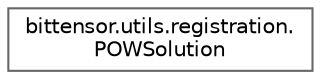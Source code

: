 digraph "Graphical Class Hierarchy"
{
 // LATEX_PDF_SIZE
  bgcolor="transparent";
  edge [fontname=Helvetica,fontsize=10,labelfontname=Helvetica,labelfontsize=10];
  node [fontname=Helvetica,fontsize=10,shape=box,height=0.2,width=0.4];
  rankdir="LR";
  Node0 [label="bittensor.utils.registration.\lPOWSolution",height=0.2,width=0.4,color="grey40", fillcolor="white", style="filled",URL="$classbittensor_1_1utils_1_1registration_1_1_p_o_w_solution.html",tooltip=" "];
}
